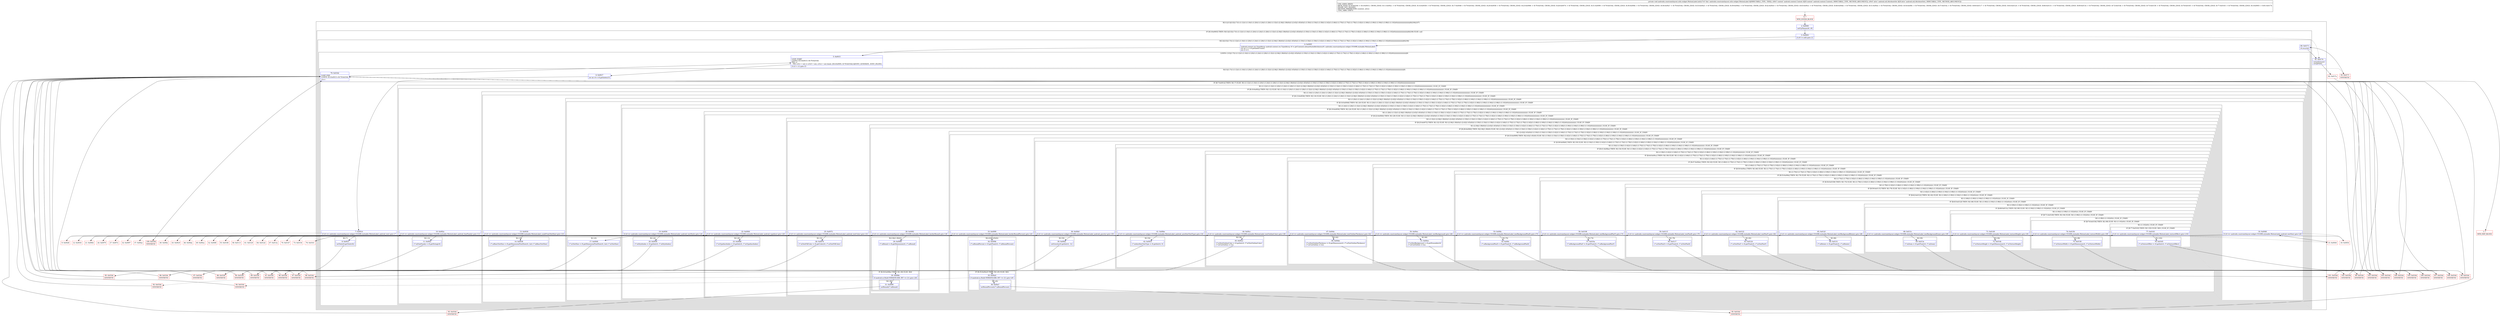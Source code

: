 digraph "CFG forandroidx.constraintlayout.utils.widget.MotionLabel.init(Landroid\/content\/Context;Landroid\/util\/AttributeSet;)V" {
subgraph cluster_Region_1314199689 {
label = "R(3:1|(3:3|(3:5|(1:7)(1:(1:12)(1:(1:16)(1:(1:20)(1:(1:24)(1:(1:28)(1:(1:32)(1:(2:36|(1:38)(0))(1:(2:43|(1:45)(0))(1:(1:50)(1:(1:54)(1:(1:58)(1:(1:62)(1:(1:66)(1:(1:70)(1:(1:74)(1:(1:78)(1:(1:82)(1:(1:86)(1:(1:90)(1:(1:94)(1:(1:98)(1:(1:102)(0)))))))))))))))))))))))|9)|106)|107)";
node [shape=record,color=blue];
Node_2 [shape=record,label="{2\:\ 0x0000|setUpTheme(r8, r9)\l}"];
subgraph cluster_IfRegion_489617615 {
label = "IF [B:3:0x0003] THEN: R(3:3|(3:5|(1:7)(1:(1:12)(1:(1:16)(1:(1:20)(1:(1:24)(1:(1:28)(1:(1:32)(1:(2:36|(1:38)(0))(1:(2:43|(1:45)(0))(1:(1:50)(1:(1:54)(1:(1:58)(1:(1:62)(1:(1:66)(1:(1:70)(1:(1:74)(1:(1:78)(1:(1:82)(1:(1:86)(1:(1:90)(1:(1:94)(1:(1:98)(1:(1:102)(0)))))))))))))))))))))))|9)|106) ELSE: null";
node [shape=record,color=blue];
Node_3 [shape=record,label="{3\:\ 0x0003|if (r9 != null) goto L3\l}"];
subgraph cluster_Region_866855440 {
label = "R(3:3|(3:5|(1:7)(1:(1:12)(1:(1:16)(1:(1:20)(1:(1:24)(1:(1:28)(1:(1:32)(1:(2:36|(1:38)(0))(1:(2:43|(1:45)(0))(1:(1:50)(1:(1:54)(1:(1:58)(1:(1:62)(1:(1:66)(1:(1:70)(1:(1:74)(1:(1:78)(1:(1:82)(1:(1:86)(1:(1:90)(1:(1:94)(1:(1:98)(1:(1:102)(0)))))))))))))))))))))))|9)|106)";
node [shape=record,color=blue];
Node_4 [shape=record,label="{4\:\ 0x0005|android.content.res.TypedArray android.content.res.TypedArray r0 = getContext().obtainStyledAttributes(r9, androidx.constraintlayout.widget.C0169R.styleable.MotionLabel)\lint int r1 = r0.getIndexCount()\lint r3 = 0\l}"];
subgraph cluster_LoopRegion_71288149 {
label = "LOOP:0: (3:5|(1:7)(1:(1:12)(1:(1:16)(1:(1:20)(1:(1:24)(1:(1:28)(1:(1:32)(1:(2:36|(1:38)(0))(1:(2:43|(1:45)(0))(1:(1:50)(1:(1:54)(1:(1:58)(1:(1:62)(1:(1:66)(1:(1:70)(1:(1:74)(1:(1:78)(1:(1:82)(1:(1:86)(1:(1:90)(1:(1:94)(1:(1:98)(1:(1:102)(0)))))))))))))))))))))))|9)";
node [shape=record,color=blue];
Node_5 [shape=record,label="{5\:\ 0x0015|LOOP_START\lLOOP:0: B:5:0x0015\-\>B:79:0x016d\lPHI: r3 \l  PHI: (r3v1 'i' int) = (r3v0 'i' int), (r3v2 'i' int) binds: [B:4:0x0005, B:79:0x016d] A[DONT_GENERATE, DONT_INLINE]\l|if (r3 \< r1) goto L5\l}"];
subgraph cluster_Region_1894831123 {
label = "R(3:5|(1:7)(1:(1:12)(1:(1:16)(1:(1:20)(1:(1:24)(1:(1:28)(1:(1:32)(1:(2:36|(1:38)(0))(1:(2:43|(1:45)(0))(1:(1:50)(1:(1:54)(1:(1:58)(1:(1:62)(1:(1:66)(1:(1:70)(1:(1:74)(1:(1:78)(1:(1:82)(1:(1:86)(1:(1:90)(1:(1:94)(1:(1:98)(1:(1:102)(0)))))))))))))))))))))))|9)";
node [shape=record,color=blue];
Node_6 [shape=record,label="{6\:\ 0x0017|int int r4 = r0.getIndex(r3)\l}"];
subgraph cluster_IfRegion_942798359 {
label = "IF [B:7:0x001d] THEN: R(1:7) ELSE: R(1:(1:12)(1:(1:16)(1:(1:20)(1:(1:24)(1:(1:28)(1:(1:32)(1:(2:36|(1:38)(0))(1:(2:43|(1:45)(0))(1:(1:50)(1:(1:54)(1:(1:58)(1:(1:62)(1:(1:66)(1:(1:70)(1:(1:74)(1:(1:78)(1:(1:82)(1:(1:86)(1:(1:90)(1:(1:94)(1:(1:98)(1:(1:102)(0)))))))))))))))))))))))";
node [shape=record,color=blue];
Node_7 [shape=record,label="{7\:\ 0x001d|if (r4 == androidx.constraintlayout.widget.C0169R.styleable.MotionLabel_android_text) goto L7\l}"];
subgraph cluster_Region_1730343550 {
label = "R(1:7)";
node [shape=record,color=blue];
Node_8 [shape=record,label="{8\:\ 0x001f|setText(r0.getText(r4))\l}"];
}
subgraph cluster_Region_1655122364 {
label = "R(1:(1:12)(1:(1:16)(1:(1:20)(1:(1:24)(1:(1:28)(1:(1:32)(1:(2:36|(1:38)(0))(1:(2:43|(1:45)(0))(1:(1:50)(1:(1:54)(1:(1:58)(1:(1:62)(1:(1:66)(1:(1:70)(1:(1:74)(1:(1:78)(1:(1:82)(1:(1:86)(1:(1:90)(1:(1:94)(1:(1:98)(1:(1:102)(0))))))))))))))))))))))) | ELSE_IF_CHAIN\l";
node [shape=record,color=blue];
subgraph cluster_IfRegion_1142554653 {
label = "IF [B:10:0x002a] THEN: R(1:12) ELSE: R(1:(1:16)(1:(1:20)(1:(1:24)(1:(1:28)(1:(1:32)(1:(2:36|(1:38)(0))(1:(2:43|(1:45)(0))(1:(1:50)(1:(1:54)(1:(1:58)(1:(1:62)(1:(1:66)(1:(1:70)(1:(1:74)(1:(1:78)(1:(1:82)(1:(1:86)(1:(1:90)(1:(1:94)(1:(1:98)(1:(1:102)(0)))))))))))))))))))))) | ELSE_IF_CHAIN\l";
node [shape=record,color=blue];
Node_10 [shape=record,label="{10\:\ 0x002a|if (r4 == androidx.constraintlayout.widget.C0169R.styleable.MotionLabel_android_fontFamily) goto L12\l}"];
subgraph cluster_Region_146723596 {
label = "R(1:12)";
node [shape=record,color=blue];
Node_11 [shape=record,label="{11\:\ 0x002c|r7.mFontFamily = r0.getString(r4)\l}"];
}
subgraph cluster_Region_1363633188 {
label = "R(1:(1:16)(1:(1:20)(1:(1:24)(1:(1:28)(1:(1:32)(1:(2:36|(1:38)(0))(1:(2:43|(1:45)(0))(1:(1:50)(1:(1:54)(1:(1:58)(1:(1:62)(1:(1:66)(1:(1:70)(1:(1:74)(1:(1:78)(1:(1:82)(1:(1:86)(1:(1:90)(1:(1:94)(1:(1:98)(1:(1:102)(0)))))))))))))))))))))) | ELSE_IF_CHAIN\l";
node [shape=record,color=blue];
subgraph cluster_IfRegion_481984171 {
label = "IF [B:13:0x0036] THEN: R(1:16) ELSE: R(1:(1:20)(1:(1:24)(1:(1:28)(1:(1:32)(1:(2:36|(1:38)(0))(1:(2:43|(1:45)(0))(1:(1:50)(1:(1:54)(1:(1:58)(1:(1:62)(1:(1:66)(1:(1:70)(1:(1:74)(1:(1:78)(1:(1:82)(1:(1:86)(1:(1:90)(1:(1:94)(1:(1:98)(1:(1:102)(0))))))))))))))))))))) | ELSE_IF_CHAIN\l";
node [shape=record,color=blue];
Node_13 [shape=record,label="{13\:\ 0x0036|if (r4 == androidx.constraintlayout.widget.C0169R.styleable.MotionLabel_scaleFromTextSize) goto L16\l}"];
subgraph cluster_Region_1655669665 {
label = "R(1:16)";
node [shape=record,color=blue];
Node_14 [shape=record,label="{14\:\ 0x0038|r7.mBaseTextSize = r0.getDimensionPixelSize(r4, (int) r7.mBaseTextSize)\l}"];
}
subgraph cluster_Region_925941717 {
label = "R(1:(1:20)(1:(1:24)(1:(1:28)(1:(1:32)(1:(2:36|(1:38)(0))(1:(2:43|(1:45)(0))(1:(1:50)(1:(1:54)(1:(1:58)(1:(1:62)(1:(1:66)(1:(1:70)(1:(1:74)(1:(1:78)(1:(1:82)(1:(1:86)(1:(1:90)(1:(1:94)(1:(1:98)(1:(1:102)(0))))))))))))))))))))) | ELSE_IF_CHAIN\l";
node [shape=record,color=blue];
subgraph cluster_IfRegion_1716847876 {
label = "IF [B:16:0x0046] THEN: R(1:20) ELSE: R(1:(1:24)(1:(1:28)(1:(1:32)(1:(2:36|(1:38)(0))(1:(2:43|(1:45)(0))(1:(1:50)(1:(1:54)(1:(1:58)(1:(1:62)(1:(1:66)(1:(1:70)(1:(1:74)(1:(1:78)(1:(1:82)(1:(1:86)(1:(1:90)(1:(1:94)(1:(1:98)(1:(1:102)(0)))))))))))))))))))) | ELSE_IF_CHAIN\l";
node [shape=record,color=blue];
Node_16 [shape=record,label="{16\:\ 0x0046|if (r4 == androidx.constraintlayout.widget.C0169R.styleable.MotionLabel_android_textSize) goto L20\l}"];
subgraph cluster_Region_344556459 {
label = "R(1:20)";
node [shape=record,color=blue];
Node_17 [shape=record,label="{17\:\ 0x0048|r7.mTextSize = r0.getDimensionPixelSize(r4, (int) r7.mTextSize)\l}"];
}
subgraph cluster_Region_1563611516 {
label = "R(1:(1:24)(1:(1:28)(1:(1:32)(1:(2:36|(1:38)(0))(1:(2:43|(1:45)(0))(1:(1:50)(1:(1:54)(1:(1:58)(1:(1:62)(1:(1:66)(1:(1:70)(1:(1:74)(1:(1:78)(1:(1:82)(1:(1:86)(1:(1:90)(1:(1:94)(1:(1:98)(1:(1:102)(0)))))))))))))))))))) | ELSE_IF_CHAIN\l";
node [shape=record,color=blue];
subgraph cluster_IfRegion_1365497495 {
label = "IF [B:19:0x0056] THEN: R(1:24) ELSE: R(1:(1:28)(1:(1:32)(1:(2:36|(1:38)(0))(1:(2:43|(1:45)(0))(1:(1:50)(1:(1:54)(1:(1:58)(1:(1:62)(1:(1:66)(1:(1:70)(1:(1:74)(1:(1:78)(1:(1:82)(1:(1:86)(1:(1:90)(1:(1:94)(1:(1:98)(1:(1:102)(0))))))))))))))))))) | ELSE_IF_CHAIN\l";
node [shape=record,color=blue];
Node_19 [shape=record,label="{19\:\ 0x0056|if (r4 == androidx.constraintlayout.widget.C0169R.styleable.MotionLabel_android_textStyle) goto L24\l}"];
subgraph cluster_Region_1690837574 {
label = "R(1:24)";
node [shape=record,color=blue];
Node_20 [shape=record,label="{20\:\ 0x0058|r7.mStyleIndex = r0.getInt(r4, r7.mStyleIndex)\l}"];
}
subgraph cluster_Region_100919727 {
label = "R(1:(1:28)(1:(1:32)(1:(2:36|(1:38)(0))(1:(2:43|(1:45)(0))(1:(1:50)(1:(1:54)(1:(1:58)(1:(1:62)(1:(1:66)(1:(1:70)(1:(1:74)(1:(1:78)(1:(1:82)(1:(1:86)(1:(1:90)(1:(1:94)(1:(1:98)(1:(1:102)(0))))))))))))))))))) | ELSE_IF_CHAIN\l";
node [shape=record,color=blue];
subgraph cluster_IfRegion_1173171790 {
label = "IF [B:22:0x0064] THEN: R(1:28) ELSE: R(1:(1:32)(1:(2:36|(1:38)(0))(1:(2:43|(1:45)(0))(1:(1:50)(1:(1:54)(1:(1:58)(1:(1:62)(1:(1:66)(1:(1:70)(1:(1:74)(1:(1:78)(1:(1:82)(1:(1:86)(1:(1:90)(1:(1:94)(1:(1:98)(1:(1:102)(0)))))))))))))))))) | ELSE_IF_CHAIN\l";
node [shape=record,color=blue];
Node_22 [shape=record,label="{22\:\ 0x0064|if (r4 == androidx.constraintlayout.widget.C0169R.styleable.MotionLabel_android_typeface) goto L28\l}"];
subgraph cluster_Region_437304160 {
label = "R(1:28)";
node [shape=record,color=blue];
Node_23 [shape=record,label="{23\:\ 0x0066|r7.mTypefaceIndex = r0.getInt(r4, r7.mTypefaceIndex)\l}"];
}
subgraph cluster_Region_1821362959 {
label = "R(1:(1:32)(1:(2:36|(1:38)(0))(1:(2:43|(1:45)(0))(1:(1:50)(1:(1:54)(1:(1:58)(1:(1:62)(1:(1:66)(1:(1:70)(1:(1:74)(1:(1:78)(1:(1:82)(1:(1:86)(1:(1:90)(1:(1:94)(1:(1:98)(1:(1:102)(0)))))))))))))))))) | ELSE_IF_CHAIN\l";
node [shape=record,color=blue];
subgraph cluster_IfRegion_174940030 {
label = "IF [B:25:0x0072] THEN: R(1:32) ELSE: R(1:(2:36|(1:38)(0))(1:(2:43|(1:45)(0))(1:(1:50)(1:(1:54)(1:(1:58)(1:(1:62)(1:(1:66)(1:(1:70)(1:(1:74)(1:(1:78)(1:(1:82)(1:(1:86)(1:(1:90)(1:(1:94)(1:(1:98)(1:(1:102)(0))))))))))))))))) | ELSE_IF_CHAIN\l";
node [shape=record,color=blue];
Node_25 [shape=record,label="{25\:\ 0x0072|if (r4 == androidx.constraintlayout.widget.C0169R.styleable.MotionLabel_android_textColor) goto L32\l}"];
subgraph cluster_Region_71078152 {
label = "R(1:32)";
node [shape=record,color=blue];
Node_26 [shape=record,label="{26\:\ 0x0074|r7.mTextFillColor = r0.getColor(r4, r7.mTextFillColor)\l}"];
}
subgraph cluster_Region_1592987484 {
label = "R(1:(2:36|(1:38)(0))(1:(2:43|(1:45)(0))(1:(1:50)(1:(1:54)(1:(1:58)(1:(1:62)(1:(1:66)(1:(1:70)(1:(1:74)(1:(1:78)(1:(1:82)(1:(1:86)(1:(1:90)(1:(1:94)(1:(1:98)(1:(1:102)(0))))))))))))))))) | ELSE_IF_CHAIN\l";
node [shape=record,color=blue];
subgraph cluster_IfRegion_1147012626 {
label = "IF [B:28:0x0082] THEN: R(2:36|(1:38)(0)) ELSE: R(1:(2:43|(1:45)(0))(1:(1:50)(1:(1:54)(1:(1:58)(1:(1:62)(1:(1:66)(1:(1:70)(1:(1:74)(1:(1:78)(1:(1:82)(1:(1:86)(1:(1:90)(1:(1:94)(1:(1:98)(1:(1:102)(0)))))))))))))))) | ELSE_IF_CHAIN\l";
node [shape=record,color=blue];
Node_28 [shape=record,label="{28\:\ 0x0082|if (r4 == androidx.constraintlayout.widget.C0169R.styleable.MotionLabel_borderRound) goto L36\l}"];
subgraph cluster_Region_1550900991 {
label = "R(2:36|(1:38)(0))";
node [shape=record,color=blue];
Node_29 [shape=record,label="{29\:\ 0x0084|r7.mRound = r0.getDimension(r4, r7.mRound)\l}"];
subgraph cluster_IfRegion_352423119 {
label = "IF [B:30:0x008e] THEN: R(1:38) ELSE: R(0)";
node [shape=record,color=blue];
Node_30 [shape=record,label="{30\:\ 0x008e|if (android.os.Build.VERSION.SDK_INT \>= 21) goto L38\l}"];
subgraph cluster_Region_206983505 {
label = "R(1:38)";
node [shape=record,color=blue];
Node_31 [shape=record,label="{31\:\ 0x0090|setRound(r7.mRound)\l}"];
}
subgraph cluster_Region_504575079 {
label = "R(0)";
node [shape=record,color=blue];
}
}
}
subgraph cluster_Region_1482440982 {
label = "R(1:(2:43|(1:45)(0))(1:(1:50)(1:(1:54)(1:(1:58)(1:(1:62)(1:(1:66)(1:(1:70)(1:(1:74)(1:(1:78)(1:(1:82)(1:(1:86)(1:(1:90)(1:(1:94)(1:(1:98)(1:(1:102)(0)))))))))))))))) | ELSE_IF_CHAIN\l";
node [shape=record,color=blue];
subgraph cluster_IfRegion_197572448 {
label = "IF [B:33:0x0099] THEN: R(2:43|(1:45)(0)) ELSE: R(1:(1:50)(1:(1:54)(1:(1:58)(1:(1:62)(1:(1:66)(1:(1:70)(1:(1:74)(1:(1:78)(1:(1:82)(1:(1:86)(1:(1:90)(1:(1:94)(1:(1:98)(1:(1:102)(0))))))))))))))) | ELSE_IF_CHAIN\l";
node [shape=record,color=blue];
Node_33 [shape=record,label="{33\:\ 0x0099|if (r4 == androidx.constraintlayout.widget.C0169R.styleable.MotionLabel_borderRoundPercent) goto L43\l}"];
subgraph cluster_Region_2039418149 {
label = "R(2:43|(1:45)(0))";
node [shape=record,color=blue];
Node_34 [shape=record,label="{34\:\ 0x009b|r7.mRoundPercent = r0.getFloat(r4, r7.mRoundPercent)\l}"];
subgraph cluster_IfRegion_1092802854 {
label = "IF [B:35:0x00a5] THEN: R(1:45) ELSE: R(0)";
node [shape=record,color=blue];
Node_35 [shape=record,label="{35\:\ 0x00a5|if (android.os.Build.VERSION.SDK_INT \>= 21) goto L45\l}"];
subgraph cluster_Region_2134955146 {
label = "R(1:45)";
node [shape=record,color=blue];
Node_36 [shape=record,label="{36\:\ 0x00a7|setRoundPercent(r7.mRoundPercent)\l}"];
}
subgraph cluster_Region_2029483785 {
label = "R(0)";
node [shape=record,color=blue];
}
}
}
subgraph cluster_Region_1108987376 {
label = "R(1:(1:50)(1:(1:54)(1:(1:58)(1:(1:62)(1:(1:66)(1:(1:70)(1:(1:74)(1:(1:78)(1:(1:82)(1:(1:86)(1:(1:90)(1:(1:94)(1:(1:98)(1:(1:102)(0))))))))))))))) | ELSE_IF_CHAIN\l";
node [shape=record,color=blue];
subgraph cluster_IfRegion_670398216 {
label = "IF [B:38:0x00b0] THEN: R(1:50) ELSE: R(1:(1:54)(1:(1:58)(1:(1:62)(1:(1:66)(1:(1:70)(1:(1:74)(1:(1:78)(1:(1:82)(1:(1:86)(1:(1:90)(1:(1:94)(1:(1:98)(1:(1:102)(0)))))))))))))) | ELSE_IF_CHAIN\l";
node [shape=record,color=blue];
Node_38 [shape=record,label="{38\:\ 0x00b0|if (r4 == androidx.constraintlayout.widget.C0169R.styleable.MotionLabel_android_gravity) goto L50\l}"];
subgraph cluster_Region_1717265103 {
label = "R(1:50)";
node [shape=record,color=blue];
Node_39 [shape=record,label="{39\:\ 0x00b2|setGravity(r0.getInt(r4, \-1))\l}"];
}
subgraph cluster_Region_363186044 {
label = "R(1:(1:54)(1:(1:58)(1:(1:62)(1:(1:66)(1:(1:70)(1:(1:74)(1:(1:78)(1:(1:82)(1:(1:86)(1:(1:90)(1:(1:94)(1:(1:98)(1:(1:102)(0)))))))))))))) | ELSE_IF_CHAIN\l";
node [shape=record,color=blue];
subgraph cluster_IfRegion_1191402023 {
label = "IF [B:41:0x00be] THEN: R(1:54) ELSE: R(1:(1:58)(1:(1:62)(1:(1:66)(1:(1:70)(1:(1:74)(1:(1:78)(1:(1:82)(1:(1:86)(1:(1:90)(1:(1:94)(1:(1:98)(1:(1:102)(0))))))))))))) | ELSE_IF_CHAIN\l";
node [shape=record,color=blue];
Node_41 [shape=record,label="{41\:\ 0x00be|if (r4 == androidx.constraintlayout.widget.C0169R.styleable.MotionLabel_android_autoSizeTextType) goto L54\l}"];
subgraph cluster_Region_101653469 {
label = "R(1:54)";
node [shape=record,color=blue];
Node_42 [shape=record,label="{42\:\ 0x00c0|r7.mAutoSizeTextType = r0.getInt(r4, 0)\l}"];
}
subgraph cluster_Region_1824040390 {
label = "R(1:(1:58)(1:(1:62)(1:(1:66)(1:(1:70)(1:(1:74)(1:(1:78)(1:(1:82)(1:(1:86)(1:(1:90)(1:(1:94)(1:(1:98)(1:(1:102)(0))))))))))))) | ELSE_IF_CHAIN\l";
node [shape=record,color=blue];
subgraph cluster_IfRegion_1943648835 {
label = "IF [B:44:0x00cc] THEN: R(1:58) ELSE: R(1:(1:62)(1:(1:66)(1:(1:70)(1:(1:74)(1:(1:78)(1:(1:82)(1:(1:86)(1:(1:90)(1:(1:94)(1:(1:98)(1:(1:102)(0)))))))))))) | ELSE_IF_CHAIN\l";
node [shape=record,color=blue];
Node_44 [shape=record,label="{44\:\ 0x00cc|if (r4 == androidx.constraintlayout.widget.C0169R.styleable.MotionLabel_textOutlineColor) goto L58\l}"];
subgraph cluster_Region_1557314245 {
label = "R(1:58)";
node [shape=record,color=blue];
Node_45 [shape=record,label="{45\:\ 0x00ce|r7.mTextOutlineColor = r0.getInt(r4, r7.mTextOutlineColor)\lr7.mUseOutline = true\l}"];
}
subgraph cluster_Region_800376935 {
label = "R(1:(1:62)(1:(1:66)(1:(1:70)(1:(1:74)(1:(1:78)(1:(1:82)(1:(1:86)(1:(1:90)(1:(1:94)(1:(1:98)(1:(1:102)(0)))))))))))) | ELSE_IF_CHAIN\l";
node [shape=record,color=blue];
subgraph cluster_IfRegion_1301970671 {
label = "IF [B:47:0x00dc] THEN: R(1:62) ELSE: R(1:(1:66)(1:(1:70)(1:(1:74)(1:(1:78)(1:(1:82)(1:(1:86)(1:(1:90)(1:(1:94)(1:(1:98)(1:(1:102)(0))))))))))) | ELSE_IF_CHAIN\l";
node [shape=record,color=blue];
Node_47 [shape=record,label="{47\:\ 0x00dc|if (r4 == androidx.constraintlayout.widget.C0169R.styleable.MotionLabel_textOutlineThickness) goto L62\l}"];
subgraph cluster_Region_1572172383 {
label = "R(1:62)";
node [shape=record,color=blue];
Node_48 [shape=record,label="{48\:\ 0x00de|r7.mTextOutlineThickness = r0.getDimension(r4, r7.mTextOutlineThickness)\lr7.mUseOutline = true\l}"];
}
subgraph cluster_Region_592373292 {
label = "R(1:(1:66)(1:(1:70)(1:(1:74)(1:(1:78)(1:(1:82)(1:(1:86)(1:(1:90)(1:(1:94)(1:(1:98)(1:(1:102)(0))))))))))) | ELSE_IF_CHAIN\l";
node [shape=record,color=blue];
subgraph cluster_IfRegion_1104874851 {
label = "IF [B:50:0x00ec] THEN: R(1:66) ELSE: R(1:(1:70)(1:(1:74)(1:(1:78)(1:(1:82)(1:(1:86)(1:(1:90)(1:(1:94)(1:(1:98)(1:(1:102)(0)))))))))) | ELSE_IF_CHAIN\l";
node [shape=record,color=blue];
Node_50 [shape=record,label="{50\:\ 0x00ec|if (r4 == androidx.constraintlayout.widget.C0169R.styleable.MotionLabel_textBackground) goto L66\l}"];
subgraph cluster_Region_1623539260 {
label = "R(1:66)";
node [shape=record,color=blue];
Node_51 [shape=record,label="{51\:\ 0x00ee|r7.mTextBackground = r0.getDrawable(r4)\lr7.mUseOutline = true\l}"];
}
subgraph cluster_Region_418077470 {
label = "R(1:(1:70)(1:(1:74)(1:(1:78)(1:(1:82)(1:(1:86)(1:(1:90)(1:(1:94)(1:(1:98)(1:(1:102)(0)))))))))) | ELSE_IF_CHAIN\l";
node [shape=record,color=blue];
subgraph cluster_IfRegion_483702045 {
label = "IF [B:53:0x00fa] THEN: R(1:70) ELSE: R(1:(1:74)(1:(1:78)(1:(1:82)(1:(1:86)(1:(1:90)(1:(1:94)(1:(1:98)(1:(1:102)(0))))))))) | ELSE_IF_CHAIN\l";
node [shape=record,color=blue];
Node_53 [shape=record,label="{53\:\ 0x00fa|if (r4 == androidx.constraintlayout.widget.C0169R.styleable.MotionLabel_textBackgroundPanX) goto L70\l}"];
subgraph cluster_Region_510263306 {
label = "R(1:70)";
node [shape=record,color=blue];
Node_54 [shape=record,label="{54\:\ 0x00fc|r7.mBackgroundPanX = r0.getFloat(r4, r7.mBackgroundPanX)\l}"];
}
subgraph cluster_Region_827611984 {
label = "R(1:(1:74)(1:(1:78)(1:(1:82)(1:(1:86)(1:(1:90)(1:(1:94)(1:(1:98)(1:(1:102)(0))))))))) | ELSE_IF_CHAIN\l";
node [shape=record,color=blue];
subgraph cluster_IfRegion_576786278 {
label = "IF [B:56:0x0108] THEN: R(1:74) ELSE: R(1:(1:78)(1:(1:82)(1:(1:86)(1:(1:90)(1:(1:94)(1:(1:98)(1:(1:102)(0)))))))) | ELSE_IF_CHAIN\l";
node [shape=record,color=blue];
Node_56 [shape=record,label="{56\:\ 0x0108|if (r4 == androidx.constraintlayout.widget.C0169R.styleable.MotionLabel_textBackgroundPanY) goto L74\l}"];
subgraph cluster_Region_1470596496 {
label = "R(1:74)";
node [shape=record,color=blue];
Node_57 [shape=record,label="{57\:\ 0x010a|r7.mBackgroundPanY = r0.getFloat(r4, r7.mBackgroundPanY)\l}"];
}
subgraph cluster_Region_950688493 {
label = "R(1:(1:78)(1:(1:82)(1:(1:86)(1:(1:90)(1:(1:94)(1:(1:98)(1:(1:102)(0)))))))) | ELSE_IF_CHAIN\l";
node [shape=record,color=blue];
subgraph cluster_IfRegion_1016225987 {
label = "IF [B:59:0x0115] THEN: R(1:78) ELSE: R(1:(1:82)(1:(1:86)(1:(1:90)(1:(1:94)(1:(1:98)(1:(1:102)(0))))))) | ELSE_IF_CHAIN\l";
node [shape=record,color=blue];
Node_59 [shape=record,label="{59\:\ 0x0115|if (r4 == androidx.constraintlayout.widget.C0169R.styleable.MotionLabel_textPanX) goto L78\l}"];
subgraph cluster_Region_569778865 {
label = "R(1:78)";
node [shape=record,color=blue];
Node_60 [shape=record,label="{60\:\ 0x0117|r7.mTextPanX = r0.getFloat(r4, r7.mTextPanX)\l}"];
}
subgraph cluster_Region_1820435538 {
label = "R(1:(1:82)(1:(1:86)(1:(1:90)(1:(1:94)(1:(1:98)(1:(1:102)(0))))))) | ELSE_IF_CHAIN\l";
node [shape=record,color=blue];
subgraph cluster_IfRegion_633066023 {
label = "IF [B:62:0x0122] THEN: R(1:82) ELSE: R(1:(1:86)(1:(1:90)(1:(1:94)(1:(1:98)(1:(1:102)(0)))))) | ELSE_IF_CHAIN\l";
node [shape=record,color=blue];
Node_62 [shape=record,label="{62\:\ 0x0122|if (r4 == androidx.constraintlayout.widget.C0169R.styleable.MotionLabel_textPanY) goto L82\l}"];
subgraph cluster_Region_1745603693 {
label = "R(1:82)";
node [shape=record,color=blue];
Node_63 [shape=record,label="{63\:\ 0x0124|r7.mTextPanY = r0.getFloat(r4, r7.mTextPanY)\l}"];
}
subgraph cluster_Region_787493239 {
label = "R(1:(1:86)(1:(1:90)(1:(1:94)(1:(1:98)(1:(1:102)(0)))))) | ELSE_IF_CHAIN\l";
node [shape=record,color=blue];
subgraph cluster_IfRegion_486471632 {
label = "IF [B:65:0x012f] THEN: R(1:86) ELSE: R(1:(1:90)(1:(1:94)(1:(1:98)(1:(1:102)(0))))) | ELSE_IF_CHAIN\l";
node [shape=record,color=blue];
Node_65 [shape=record,label="{65\:\ 0x012f|if (r4 == androidx.constraintlayout.widget.C0169R.styleable.MotionLabel_textBackgroundRotate) goto L86\l}"];
subgraph cluster_Region_649063222 {
label = "R(1:86)";
node [shape=record,color=blue];
Node_66 [shape=record,label="{66\:\ 0x0131|r7.mRotate = r0.getFloat(r4, r7.mRotate)\l}"];
}
subgraph cluster_Region_1038967074 {
label = "R(1:(1:90)(1:(1:94)(1:(1:98)(1:(1:102)(0))))) | ELSE_IF_CHAIN\l";
node [shape=record,color=blue];
subgraph cluster_IfRegion_919523606 {
label = "IF [B:68:0x013c] THEN: R(1:90) ELSE: R(1:(1:94)(1:(1:98)(1:(1:102)(0)))) | ELSE_IF_CHAIN\l";
node [shape=record,color=blue];
Node_68 [shape=record,label="{68\:\ 0x013c|if (r4 == androidx.constraintlayout.widget.C0169R.styleable.MotionLabel_textBackgroundZoom) goto L90\l}"];
subgraph cluster_Region_1297047926 {
label = "R(1:90)";
node [shape=record,color=blue];
Node_69 [shape=record,label="{69\:\ 0x013e|r7.mZoom = r0.getFloat(r4, r7.mZoom)\l}"];
}
subgraph cluster_Region_1476016448 {
label = "R(1:(1:94)(1:(1:98)(1:(1:102)(0)))) | ELSE_IF_CHAIN\l";
node [shape=record,color=blue];
subgraph cluster_IfRegion_427113332 {
label = "IF [B:71:0x0149] THEN: R(1:94) ELSE: R(1:(1:98)(1:(1:102)(0))) | ELSE_IF_CHAIN\l";
node [shape=record,color=blue];
Node_71 [shape=record,label="{71\:\ 0x0149|if (r4 == androidx.constraintlayout.widget.C0169R.styleable.MotionLabel_textureHeight) goto L94\l}"];
subgraph cluster_Region_1564221892 {
label = "R(1:94)";
node [shape=record,color=blue];
Node_72 [shape=record,label="{72\:\ 0x014b|r7.mTextureHeight = r0.getDimension(r4, r7.mTextureHeight)\l}"];
}
subgraph cluster_Region_909685977 {
label = "R(1:(1:98)(1:(1:102)(0))) | ELSE_IF_CHAIN\l";
node [shape=record,color=blue];
subgraph cluster_IfRegion_1654978711 {
label = "IF [B:74:0x0156] THEN: R(1:98) ELSE: R(1:(1:102)(0)) | ELSE_IF_CHAIN\l";
node [shape=record,color=blue];
Node_74 [shape=record,label="{74\:\ 0x0156|if (r4 == androidx.constraintlayout.widget.C0169R.styleable.MotionLabel_textureWidth) goto L98\l}"];
subgraph cluster_Region_1810036394 {
label = "R(1:98)";
node [shape=record,color=blue];
Node_75 [shape=record,label="{75\:\ 0x0158|r7.mTextureWidth = r0.getDimension(r4, r7.mTextureWidth)\l}"];
}
subgraph cluster_Region_434917600 {
label = "R(1:(1:102)(0)) | ELSE_IF_CHAIN\l";
node [shape=record,color=blue];
subgraph cluster_IfRegion_152032100 {
label = "IF [B:77:0x0163] THEN: R(1:102) ELSE: R(0) | ELSE_IF_CHAIN\l";
node [shape=record,color=blue];
Node_77 [shape=record,label="{77\:\ 0x0163|if (r4 == androidx.constraintlayout.widget.C0169R.styleable.MotionLabel_textureEffect) goto L102\l}"];
subgraph cluster_Region_843929275 {
label = "R(1:102)";
node [shape=record,color=blue];
Node_78 [shape=record,label="{78\:\ 0x0165|r7.mTextureEffect = r0.getInt(r4, r7.mTextureEffect)\l}"];
}
subgraph cluster_Region_1339999886 {
label = "R(0)";
node [shape=record,color=blue];
}
}
}
}
}
}
}
}
}
}
}
}
}
}
}
}
}
}
}
}
}
}
}
}
}
}
}
}
}
}
}
}
}
}
}
}
}
}
}
}
}
}
}
}
}
}
Node_79 [shape=record,label="{79\:\ 0x016d|LOOP_END\lLOOP:0: B:5:0x0015\-\>B:79:0x016d\l|r3++\l}"];
}
}
Node_80 [shape=record,label="{80\:\ 0x0171|r0.recycle()\l}"];
}
}
Node_81 [shape=record,label="{81\:\ 0x0174|setupTexture()\lsetupPath()\l}"];
}
Node_0 [shape=record,color=red,label="{0\:\ ?|MTH_ENTER_BLOCK\l}"];
Node_85 [shape=record,color=red,label="{85\:\ 0x016d|SYNTHETIC\l}"];
Node_9 [shape=record,color=red,label="{9\:\ 0x0028}"];
Node_86 [shape=record,color=red,label="{86\:\ 0x016d|SYNTHETIC\l}"];
Node_12 [shape=record,color=red,label="{12\:\ 0x0034}"];
Node_87 [shape=record,color=red,label="{87\:\ 0x016d|SYNTHETIC\l}"];
Node_15 [shape=record,color=red,label="{15\:\ 0x0044}"];
Node_88 [shape=record,color=red,label="{88\:\ 0x016d|SYNTHETIC\l}"];
Node_18 [shape=record,color=red,label="{18\:\ 0x0054}"];
Node_89 [shape=record,color=red,label="{89\:\ 0x016d|SYNTHETIC\l}"];
Node_21 [shape=record,color=red,label="{21\:\ 0x0062}"];
Node_90 [shape=record,color=red,label="{90\:\ 0x016d|SYNTHETIC\l}"];
Node_24 [shape=record,color=red,label="{24\:\ 0x0070}"];
Node_91 [shape=record,color=red,label="{91\:\ 0x016d|SYNTHETIC\l}"];
Node_27 [shape=record,color=red,label="{27\:\ 0x007e}"];
Node_93 [shape=record,color=red,label="{93\:\ 0x016d|SYNTHETIC\l}"];
Node_92 [shape=record,color=red,label="{92\:\ 0x016d|SYNTHETIC\l}"];
Node_32 [shape=record,color=red,label="{32\:\ 0x0097}"];
Node_95 [shape=record,color=red,label="{95\:\ 0x016d|SYNTHETIC\l}"];
Node_94 [shape=record,color=red,label="{94\:\ 0x016d|SYNTHETIC\l}"];
Node_37 [shape=record,color=red,label="{37\:\ 0x00ae}"];
Node_96 [shape=record,color=red,label="{96\:\ 0x016d|SYNTHETIC\l}"];
Node_40 [shape=record,color=red,label="{40\:\ 0x00bc}"];
Node_97 [shape=record,color=red,label="{97\:\ 0x016d|SYNTHETIC\l}"];
Node_43 [shape=record,color=red,label="{43\:\ 0x00c9}"];
Node_98 [shape=record,color=red,label="{98\:\ 0x016d|SYNTHETIC\l}"];
Node_46 [shape=record,color=red,label="{46\:\ 0x00da}"];
Node_99 [shape=record,color=red,label="{99\:\ 0x016d|SYNTHETIC\l}"];
Node_49 [shape=record,color=red,label="{49\:\ 0x00ea}"];
Node_100 [shape=record,color=red,label="{100\:\ 0x016d|SYNTHETIC\l}"];
Node_52 [shape=record,color=red,label="{52\:\ 0x00f8}"];
Node_101 [shape=record,color=red,label="{101\:\ 0x016d|SYNTHETIC\l}"];
Node_55 [shape=record,color=red,label="{55\:\ 0x0106}"];
Node_102 [shape=record,color=red,label="{102\:\ 0x016d|SYNTHETIC\l}"];
Node_58 [shape=record,color=red,label="{58\:\ 0x0113}"];
Node_103 [shape=record,color=red,label="{103\:\ 0x016d|SYNTHETIC\l}"];
Node_61 [shape=record,color=red,label="{61\:\ 0x0120}"];
Node_104 [shape=record,color=red,label="{104\:\ 0x016d|SYNTHETIC\l}"];
Node_64 [shape=record,color=red,label="{64\:\ 0x012d}"];
Node_105 [shape=record,color=red,label="{105\:\ 0x016d|SYNTHETIC\l}"];
Node_67 [shape=record,color=red,label="{67\:\ 0x013a}"];
Node_106 [shape=record,color=red,label="{106\:\ 0x016d|SYNTHETIC\l}"];
Node_70 [shape=record,color=red,label="{70\:\ 0x0147}"];
Node_107 [shape=record,color=red,label="{107\:\ 0x016d|SYNTHETIC\l}"];
Node_73 [shape=record,color=red,label="{73\:\ 0x0154}"];
Node_108 [shape=record,color=red,label="{108\:\ 0x016d|SYNTHETIC\l}"];
Node_76 [shape=record,color=red,label="{76\:\ 0x0161}"];
Node_84 [shape=record,color=red,label="{84\:\ 0x016d|SYNTHETIC\l}"];
Node_109 [shape=record,color=red,label="{109\:\ 0x016d|SYNTHETIC\l}"];
Node_83 [shape=record,color=red,label="{83\:\ 0x0171|SYNTHETIC\l}"];
Node_82 [shape=record,color=red,label="{82\:\ 0x017a}"];
Node_1 [shape=record,color=red,label="{1\:\ ?|MTH_EXIT_BLOCK\l}"];
MethodNode[shape=record,label="{private void androidx.constraintlayout.utils.widget.MotionLabel.init((r7v0 'this' androidx.constraintlayout.utils.widget.MotionLabel A[IMMUTABLE_TYPE, THIS]), (r8v0 'context' android.content.Context A[D('context' android.content.Context), IMMUTABLE_TYPE, METHOD_ARGUMENT]), (r9v0 'attrs' android.util.AttributeSet A[D('attrs' android.util.AttributeSet), IMMUTABLE_TYPE, METHOD_ARGUMENT]))  | USE_LINES_HINTS\lBACK_EDGE: B:79:0x016d \-\> B:5:0x0015, CROSS_EDGE: B:11:0x002c \-\> B:79:0x016d, CROSS_EDGE: B:14:0x0038 \-\> B:79:0x016d, CROSS_EDGE: B:17:0x0048 \-\> B:79:0x016d, CROSS_EDGE: B:20:0x0058 \-\> B:79:0x016d, CROSS_EDGE: B:23:0x0066 \-\> B:79:0x016d, CROSS_EDGE: B:26:0x0074 \-\> B:79:0x016d, CROSS_EDGE: B:31:0x0090 \-\> B:79:0x016d, CROSS_EDGE: B:30:0x008e \-\> B:79:0x016d, CROSS_EDGE: B:36:0x00a7 \-\> B:79:0x016d, CROSS_EDGE: B:35:0x00a5 \-\> B:79:0x016d, CROSS_EDGE: B:39:0x00b2 \-\> B:79:0x016d, CROSS_EDGE: B:42:0x00c0 \-\> B:79:0x016d, CROSS_EDGE: B:45:0x00ce \-\> B:79:0x016d, CROSS_EDGE: B:48:0x00de \-\> B:79:0x016d, CROSS_EDGE: B:51:0x00ee \-\> B:79:0x016d, CROSS_EDGE: B:54:0x00fc \-\> B:79:0x016d, CROSS_EDGE: B:57:0x010a \-\> B:79:0x016d, CROSS_EDGE: B:60:0x0117 \-\> B:79:0x016d, CROSS_EDGE: B:63:0x0124 \-\> B:79:0x016d, CROSS_EDGE: B:66:0x0131 \-\> B:79:0x016d, CROSS_EDGE: B:69:0x013e \-\> B:79:0x016d, CROSS_EDGE: B:72:0x014b \-\> B:79:0x016d, CROSS_EDGE: B:75:0x0158 \-\> B:79:0x016d, CROSS_EDGE: B:78:0x0165 \-\> B:79:0x016d, CROSS_EDGE: B:77:0x0163 \-\> B:79:0x016d, CROSS_EDGE: B:3:0x0003 \-\> B:81:0x0174\lINLINE_NOT_NEEDED\lMETHOD_PARAMETERS: [context, attrs]\lTYPE_VARS: EMPTY\l}"];
MethodNode -> Node_0;Node_2 -> Node_3;
Node_3 -> Node_4;
Node_3 -> Node_81[style=dashed];
Node_4 -> Node_5;
Node_5 -> Node_6;
Node_5 -> Node_83[style=dashed];
Node_6 -> Node_7;
Node_7 -> Node_8;
Node_7 -> Node_9[style=dashed];
Node_8 -> Node_85;
Node_10 -> Node_11;
Node_10 -> Node_12[style=dashed];
Node_11 -> Node_86;
Node_13 -> Node_14;
Node_13 -> Node_15[style=dashed];
Node_14 -> Node_87;
Node_16 -> Node_17;
Node_16 -> Node_18[style=dashed];
Node_17 -> Node_88;
Node_19 -> Node_20;
Node_19 -> Node_21[style=dashed];
Node_20 -> Node_89;
Node_22 -> Node_23;
Node_22 -> Node_24[style=dashed];
Node_23 -> Node_90;
Node_25 -> Node_26;
Node_25 -> Node_27[style=dashed];
Node_26 -> Node_91;
Node_28 -> Node_29;
Node_28 -> Node_32[style=dashed];
Node_29 -> Node_30;
Node_30 -> Node_31;
Node_30 -> Node_92[style=dashed];
Node_31 -> Node_93;
Node_33 -> Node_34;
Node_33 -> Node_37[style=dashed];
Node_34 -> Node_35;
Node_35 -> Node_36;
Node_35 -> Node_94[style=dashed];
Node_36 -> Node_95;
Node_38 -> Node_39;
Node_38 -> Node_40[style=dashed];
Node_39 -> Node_96;
Node_41 -> Node_42;
Node_41 -> Node_43[style=dashed];
Node_42 -> Node_97;
Node_44 -> Node_45;
Node_44 -> Node_46[style=dashed];
Node_45 -> Node_98;
Node_47 -> Node_48;
Node_47 -> Node_49[style=dashed];
Node_48 -> Node_99;
Node_50 -> Node_51;
Node_50 -> Node_52[style=dashed];
Node_51 -> Node_100;
Node_53 -> Node_54;
Node_53 -> Node_55[style=dashed];
Node_54 -> Node_101;
Node_56 -> Node_57;
Node_56 -> Node_58[style=dashed];
Node_57 -> Node_102;
Node_59 -> Node_60;
Node_59 -> Node_61[style=dashed];
Node_60 -> Node_103;
Node_62 -> Node_63;
Node_62 -> Node_64[style=dashed];
Node_63 -> Node_104;
Node_65 -> Node_66;
Node_65 -> Node_67[style=dashed];
Node_66 -> Node_105;
Node_68 -> Node_69;
Node_68 -> Node_70[style=dashed];
Node_69 -> Node_106;
Node_71 -> Node_72;
Node_71 -> Node_73[style=dashed];
Node_72 -> Node_107;
Node_74 -> Node_75;
Node_74 -> Node_76[style=dashed];
Node_75 -> Node_108;
Node_77 -> Node_78;
Node_77 -> Node_109[style=dashed];
Node_78 -> Node_84;
Node_79 -> Node_5;
Node_80 -> Node_81;
Node_81 -> Node_82;
Node_0 -> Node_2;
Node_85 -> Node_79;
Node_9 -> Node_10;
Node_86 -> Node_79;
Node_12 -> Node_13;
Node_87 -> Node_79;
Node_15 -> Node_16;
Node_88 -> Node_79;
Node_18 -> Node_19;
Node_89 -> Node_79;
Node_21 -> Node_22;
Node_90 -> Node_79;
Node_24 -> Node_25;
Node_91 -> Node_79;
Node_27 -> Node_28;
Node_93 -> Node_79;
Node_92 -> Node_79;
Node_32 -> Node_33;
Node_95 -> Node_79;
Node_94 -> Node_79;
Node_37 -> Node_38;
Node_96 -> Node_79;
Node_40 -> Node_41;
Node_97 -> Node_79;
Node_43 -> Node_44;
Node_98 -> Node_79;
Node_46 -> Node_47;
Node_99 -> Node_79;
Node_49 -> Node_50;
Node_100 -> Node_79;
Node_52 -> Node_53;
Node_101 -> Node_79;
Node_55 -> Node_56;
Node_102 -> Node_79;
Node_58 -> Node_59;
Node_103 -> Node_79;
Node_61 -> Node_62;
Node_104 -> Node_79;
Node_64 -> Node_65;
Node_105 -> Node_79;
Node_67 -> Node_68;
Node_106 -> Node_79;
Node_70 -> Node_71;
Node_107 -> Node_79;
Node_73 -> Node_74;
Node_108 -> Node_79;
Node_76 -> Node_77;
Node_84 -> Node_79;
Node_109 -> Node_79;
Node_83 -> Node_80;
Node_82 -> Node_1;
}

